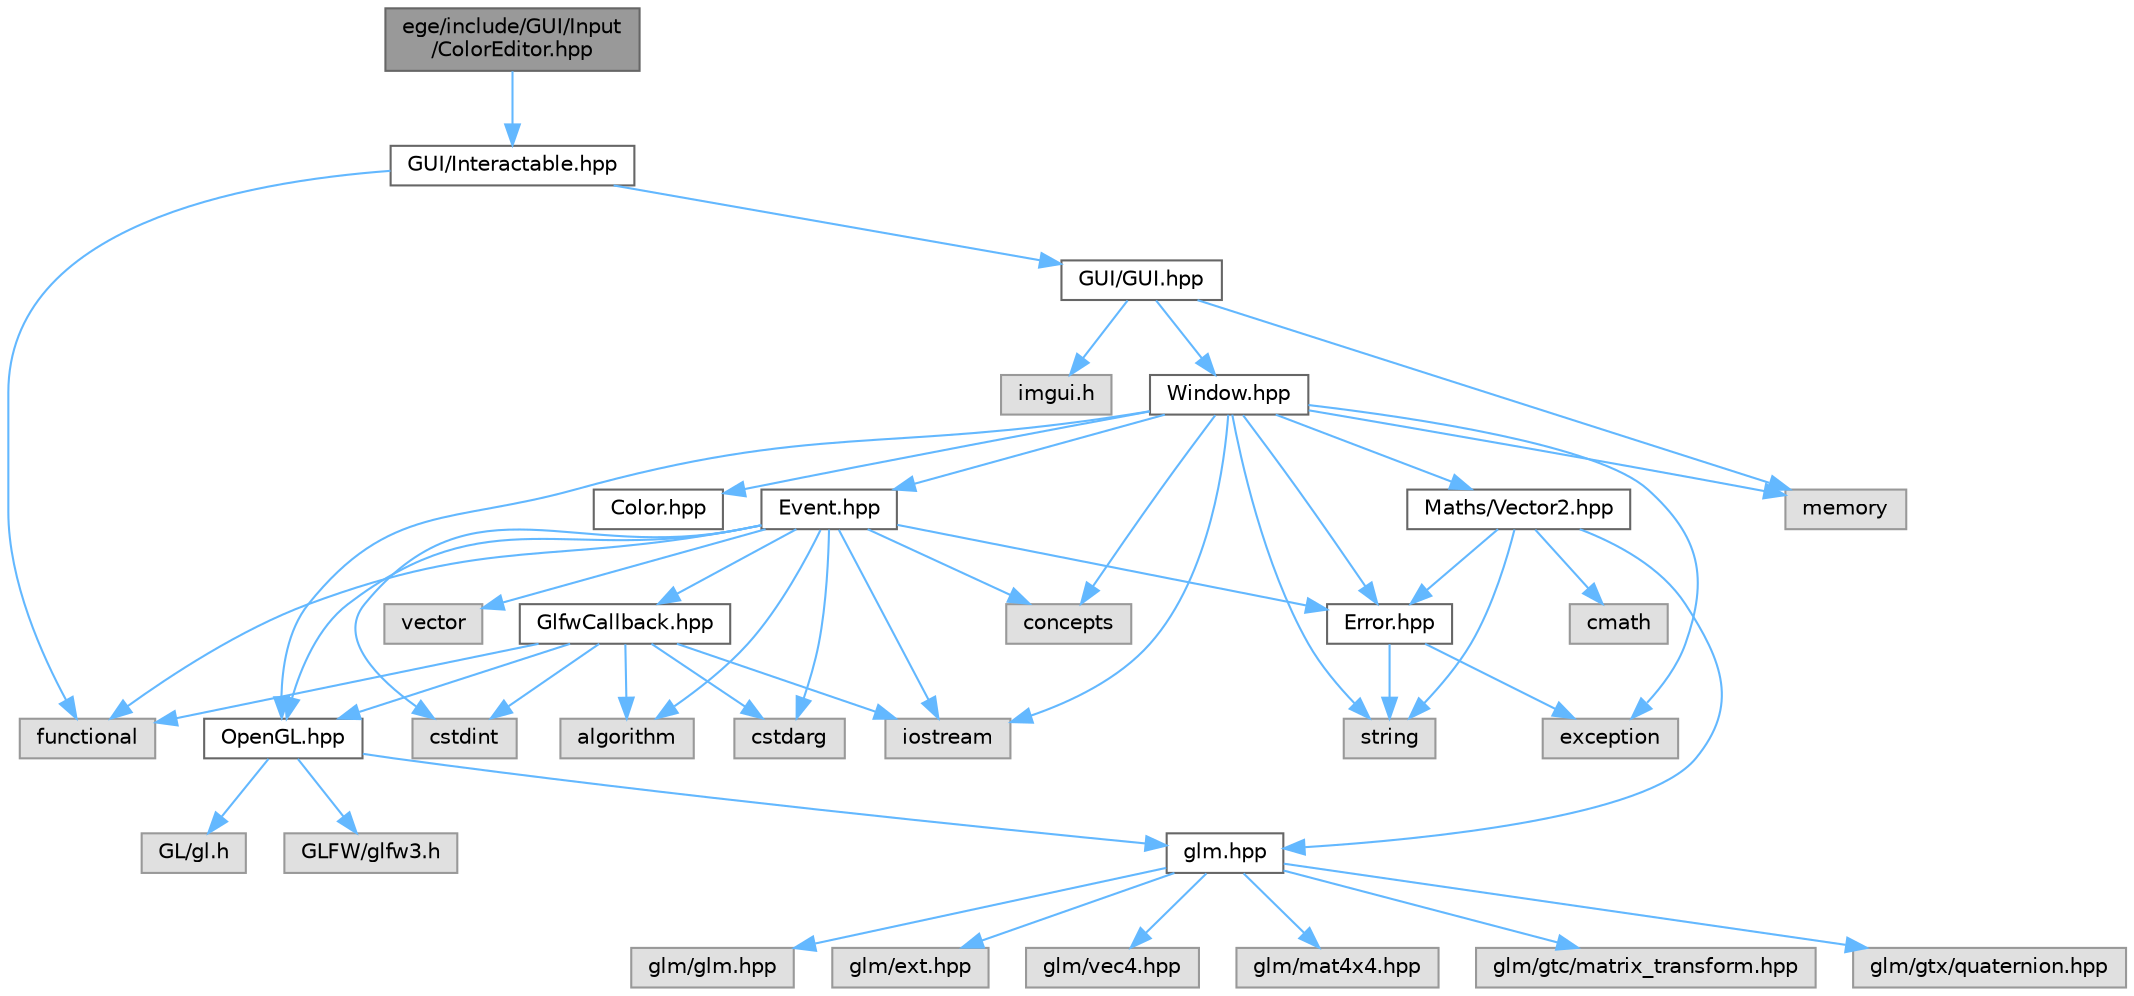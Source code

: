 digraph "ege/include/GUI/Input/ColorEditor.hpp"
{
 // LATEX_PDF_SIZE
  bgcolor="transparent";
  edge [fontname=Helvetica,fontsize=10,labelfontname=Helvetica,labelfontsize=10];
  node [fontname=Helvetica,fontsize=10,shape=box,height=0.2,width=0.4];
  Node1 [id="Node000001",label="ege/include/GUI/Input\l/ColorEditor.hpp",height=0.2,width=0.4,color="gray40", fillcolor="grey60", style="filled", fontcolor="black",tooltip=" "];
  Node1 -> Node2 [id="edge1_Node000001_Node000002",color="steelblue1",style="solid",tooltip=" "];
  Node2 [id="Node000002",label="GUI/Interactable.hpp",height=0.2,width=0.4,color="grey40", fillcolor="white", style="filled",URL="$Interactable_8hpp.html",tooltip=" "];
  Node2 -> Node3 [id="edge2_Node000002_Node000003",color="steelblue1",style="solid",tooltip=" "];
  Node3 [id="Node000003",label="GUI/GUI.hpp",height=0.2,width=0.4,color="grey40", fillcolor="white", style="filled",URL="$GUI_8hpp.html",tooltip=" "];
  Node3 -> Node4 [id="edge3_Node000003_Node000004",color="steelblue1",style="solid",tooltip=" "];
  Node4 [id="Node000004",label="Window.hpp",height=0.2,width=0.4,color="grey40", fillcolor="white", style="filled",URL="$Window_8hpp.html",tooltip="Contains the declaration of the Window class."];
  Node4 -> Node5 [id="edge4_Node000004_Node000005",color="steelblue1",style="solid",tooltip=" "];
  Node5 [id="Node000005",label="Color.hpp",height=0.2,width=0.4,color="grey40", fillcolor="white", style="filled",URL="$Color_8hpp.html",tooltip="Defines the Color class for representing RGBA colors."];
  Node4 -> Node6 [id="edge5_Node000004_Node000006",color="steelblue1",style="solid",tooltip=" "];
  Node6 [id="Node000006",label="Error.hpp",height=0.2,width=0.4,color="grey40", fillcolor="white", style="filled",URL="$Error_8hpp.html",tooltip="Defines the Error class for the ETIB Game Engine."];
  Node6 -> Node7 [id="edge6_Node000006_Node000007",color="steelblue1",style="solid",tooltip=" "];
  Node7 [id="Node000007",label="exception",height=0.2,width=0.4,color="grey60", fillcolor="#E0E0E0", style="filled",tooltip=" "];
  Node6 -> Node8 [id="edge7_Node000006_Node000008",color="steelblue1",style="solid",tooltip=" "];
  Node8 [id="Node000008",label="string",height=0.2,width=0.4,color="grey60", fillcolor="#E0E0E0", style="filled",tooltip=" "];
  Node4 -> Node9 [id="edge8_Node000004_Node000009",color="steelblue1",style="solid",tooltip=" "];
  Node9 [id="Node000009",label="Event.hpp",height=0.2,width=0.4,color="grey40", fillcolor="white", style="filled",URL="$Event_8hpp.html",tooltip="Contains the declaration of the Eventindow class."];
  Node9 -> Node6 [id="edge9_Node000009_Node000006",color="steelblue1",style="solid",tooltip=" "];
  Node9 -> Node10 [id="edge10_Node000009_Node000010",color="steelblue1",style="solid",tooltip=" "];
  Node10 [id="Node000010",label="GlfwCallback.hpp",height=0.2,width=0.4,color="grey40", fillcolor="white", style="filled",URL="$GlfwCallback_8hpp.html",tooltip=" "];
  Node10 -> Node11 [id="edge11_Node000010_Node000011",color="steelblue1",style="solid",tooltip=" "];
  Node11 [id="Node000011",label="OpenGL.hpp",height=0.2,width=0.4,color="grey40", fillcolor="white", style="filled",URL="$OpenGL_8hpp.html",tooltip=" "];
  Node11 -> Node12 [id="edge12_Node000011_Node000012",color="steelblue1",style="solid",tooltip=" "];
  Node12 [id="Node000012",label="glm.hpp",height=0.2,width=0.4,color="grey40", fillcolor="white", style="filled",URL="$glm_8hpp.html",tooltip=" "];
  Node12 -> Node13 [id="edge13_Node000012_Node000013",color="steelblue1",style="solid",tooltip=" "];
  Node13 [id="Node000013",label="glm/glm.hpp",height=0.2,width=0.4,color="grey60", fillcolor="#E0E0E0", style="filled",tooltip=" "];
  Node12 -> Node14 [id="edge14_Node000012_Node000014",color="steelblue1",style="solid",tooltip=" "];
  Node14 [id="Node000014",label="glm/ext.hpp",height=0.2,width=0.4,color="grey60", fillcolor="#E0E0E0", style="filled",tooltip=" "];
  Node12 -> Node15 [id="edge15_Node000012_Node000015",color="steelblue1",style="solid",tooltip=" "];
  Node15 [id="Node000015",label="glm/vec4.hpp",height=0.2,width=0.4,color="grey60", fillcolor="#E0E0E0", style="filled",tooltip=" "];
  Node12 -> Node16 [id="edge16_Node000012_Node000016",color="steelblue1",style="solid",tooltip=" "];
  Node16 [id="Node000016",label="glm/mat4x4.hpp",height=0.2,width=0.4,color="grey60", fillcolor="#E0E0E0", style="filled",tooltip=" "];
  Node12 -> Node17 [id="edge17_Node000012_Node000017",color="steelblue1",style="solid",tooltip=" "];
  Node17 [id="Node000017",label="glm/gtc/matrix_transform.hpp",height=0.2,width=0.4,color="grey60", fillcolor="#E0E0E0", style="filled",tooltip=" "];
  Node12 -> Node18 [id="edge18_Node000012_Node000018",color="steelblue1",style="solid",tooltip=" "];
  Node18 [id="Node000018",label="glm/gtx/quaternion.hpp",height=0.2,width=0.4,color="grey60", fillcolor="#E0E0E0", style="filled",tooltip=" "];
  Node11 -> Node19 [id="edge19_Node000011_Node000019",color="steelblue1",style="solid",tooltip=" "];
  Node19 [id="Node000019",label="GL/gl.h",height=0.2,width=0.4,color="grey60", fillcolor="#E0E0E0", style="filled",tooltip=" "];
  Node11 -> Node20 [id="edge20_Node000011_Node000020",color="steelblue1",style="solid",tooltip=" "];
  Node20 [id="Node000020",label="GLFW/glfw3.h",height=0.2,width=0.4,color="grey60", fillcolor="#E0E0E0", style="filled",tooltip=" "];
  Node10 -> Node21 [id="edge21_Node000010_Node000021",color="steelblue1",style="solid",tooltip=" "];
  Node21 [id="Node000021",label="algorithm",height=0.2,width=0.4,color="grey60", fillcolor="#E0E0E0", style="filled",tooltip=" "];
  Node10 -> Node22 [id="edge22_Node000010_Node000022",color="steelblue1",style="solid",tooltip=" "];
  Node22 [id="Node000022",label="cstdarg",height=0.2,width=0.4,color="grey60", fillcolor="#E0E0E0", style="filled",tooltip=" "];
  Node10 -> Node23 [id="edge23_Node000010_Node000023",color="steelblue1",style="solid",tooltip=" "];
  Node23 [id="Node000023",label="cstdint",height=0.2,width=0.4,color="grey60", fillcolor="#E0E0E0", style="filled",tooltip=" "];
  Node10 -> Node24 [id="edge24_Node000010_Node000024",color="steelblue1",style="solid",tooltip=" "];
  Node24 [id="Node000024",label="functional",height=0.2,width=0.4,color="grey60", fillcolor="#E0E0E0", style="filled",tooltip=" "];
  Node10 -> Node25 [id="edge25_Node000010_Node000025",color="steelblue1",style="solid",tooltip=" "];
  Node25 [id="Node000025",label="iostream",height=0.2,width=0.4,color="grey60", fillcolor="#E0E0E0", style="filled",tooltip=" "];
  Node9 -> Node11 [id="edge26_Node000009_Node000011",color="steelblue1",style="solid",tooltip=" "];
  Node9 -> Node21 [id="edge27_Node000009_Node000021",color="steelblue1",style="solid",tooltip=" "];
  Node9 -> Node26 [id="edge28_Node000009_Node000026",color="steelblue1",style="solid",tooltip=" "];
  Node26 [id="Node000026",label="concepts",height=0.2,width=0.4,color="grey60", fillcolor="#E0E0E0", style="filled",tooltip=" "];
  Node9 -> Node22 [id="edge29_Node000009_Node000022",color="steelblue1",style="solid",tooltip=" "];
  Node9 -> Node23 [id="edge30_Node000009_Node000023",color="steelblue1",style="solid",tooltip=" "];
  Node9 -> Node24 [id="edge31_Node000009_Node000024",color="steelblue1",style="solid",tooltip=" "];
  Node9 -> Node25 [id="edge32_Node000009_Node000025",color="steelblue1",style="solid",tooltip=" "];
  Node9 -> Node27 [id="edge33_Node000009_Node000027",color="steelblue1",style="solid",tooltip=" "];
  Node27 [id="Node000027",label="vector",height=0.2,width=0.4,color="grey60", fillcolor="#E0E0E0", style="filled",tooltip=" "];
  Node4 -> Node28 [id="edge34_Node000004_Node000028",color="steelblue1",style="solid",tooltip=" "];
  Node28 [id="Node000028",label="Maths/Vector2.hpp",height=0.2,width=0.4,color="grey40", fillcolor="white", style="filled",URL="$Vector2_8hpp.html",tooltip="Defines the Vector2 class for representing 2D vectors."];
  Node28 -> Node6 [id="edge35_Node000028_Node000006",color="steelblue1",style="solid",tooltip=" "];
  Node28 -> Node12 [id="edge36_Node000028_Node000012",color="steelblue1",style="solid",tooltip=" "];
  Node28 -> Node29 [id="edge37_Node000028_Node000029",color="steelblue1",style="solid",tooltip=" "];
  Node29 [id="Node000029",label="cmath",height=0.2,width=0.4,color="grey60", fillcolor="#E0E0E0", style="filled",tooltip=" "];
  Node28 -> Node8 [id="edge38_Node000028_Node000008",color="steelblue1",style="solid",tooltip=" "];
  Node4 -> Node11 [id="edge39_Node000004_Node000011",color="steelblue1",style="solid",tooltip=" "];
  Node4 -> Node26 [id="edge40_Node000004_Node000026",color="steelblue1",style="solid",tooltip=" "];
  Node4 -> Node7 [id="edge41_Node000004_Node000007",color="steelblue1",style="solid",tooltip=" "];
  Node4 -> Node25 [id="edge42_Node000004_Node000025",color="steelblue1",style="solid",tooltip=" "];
  Node4 -> Node30 [id="edge43_Node000004_Node000030",color="steelblue1",style="solid",tooltip=" "];
  Node30 [id="Node000030",label="memory",height=0.2,width=0.4,color="grey60", fillcolor="#E0E0E0", style="filled",tooltip=" "];
  Node4 -> Node8 [id="edge44_Node000004_Node000008",color="steelblue1",style="solid",tooltip=" "];
  Node3 -> Node30 [id="edge45_Node000003_Node000030",color="steelblue1",style="solid",tooltip=" "];
  Node3 -> Node31 [id="edge46_Node000003_Node000031",color="steelblue1",style="solid",tooltip=" "];
  Node31 [id="Node000031",label="imgui.h",height=0.2,width=0.4,color="grey60", fillcolor="#E0E0E0", style="filled",tooltip=" "];
  Node2 -> Node24 [id="edge47_Node000002_Node000024",color="steelblue1",style="solid",tooltip=" "];
}
